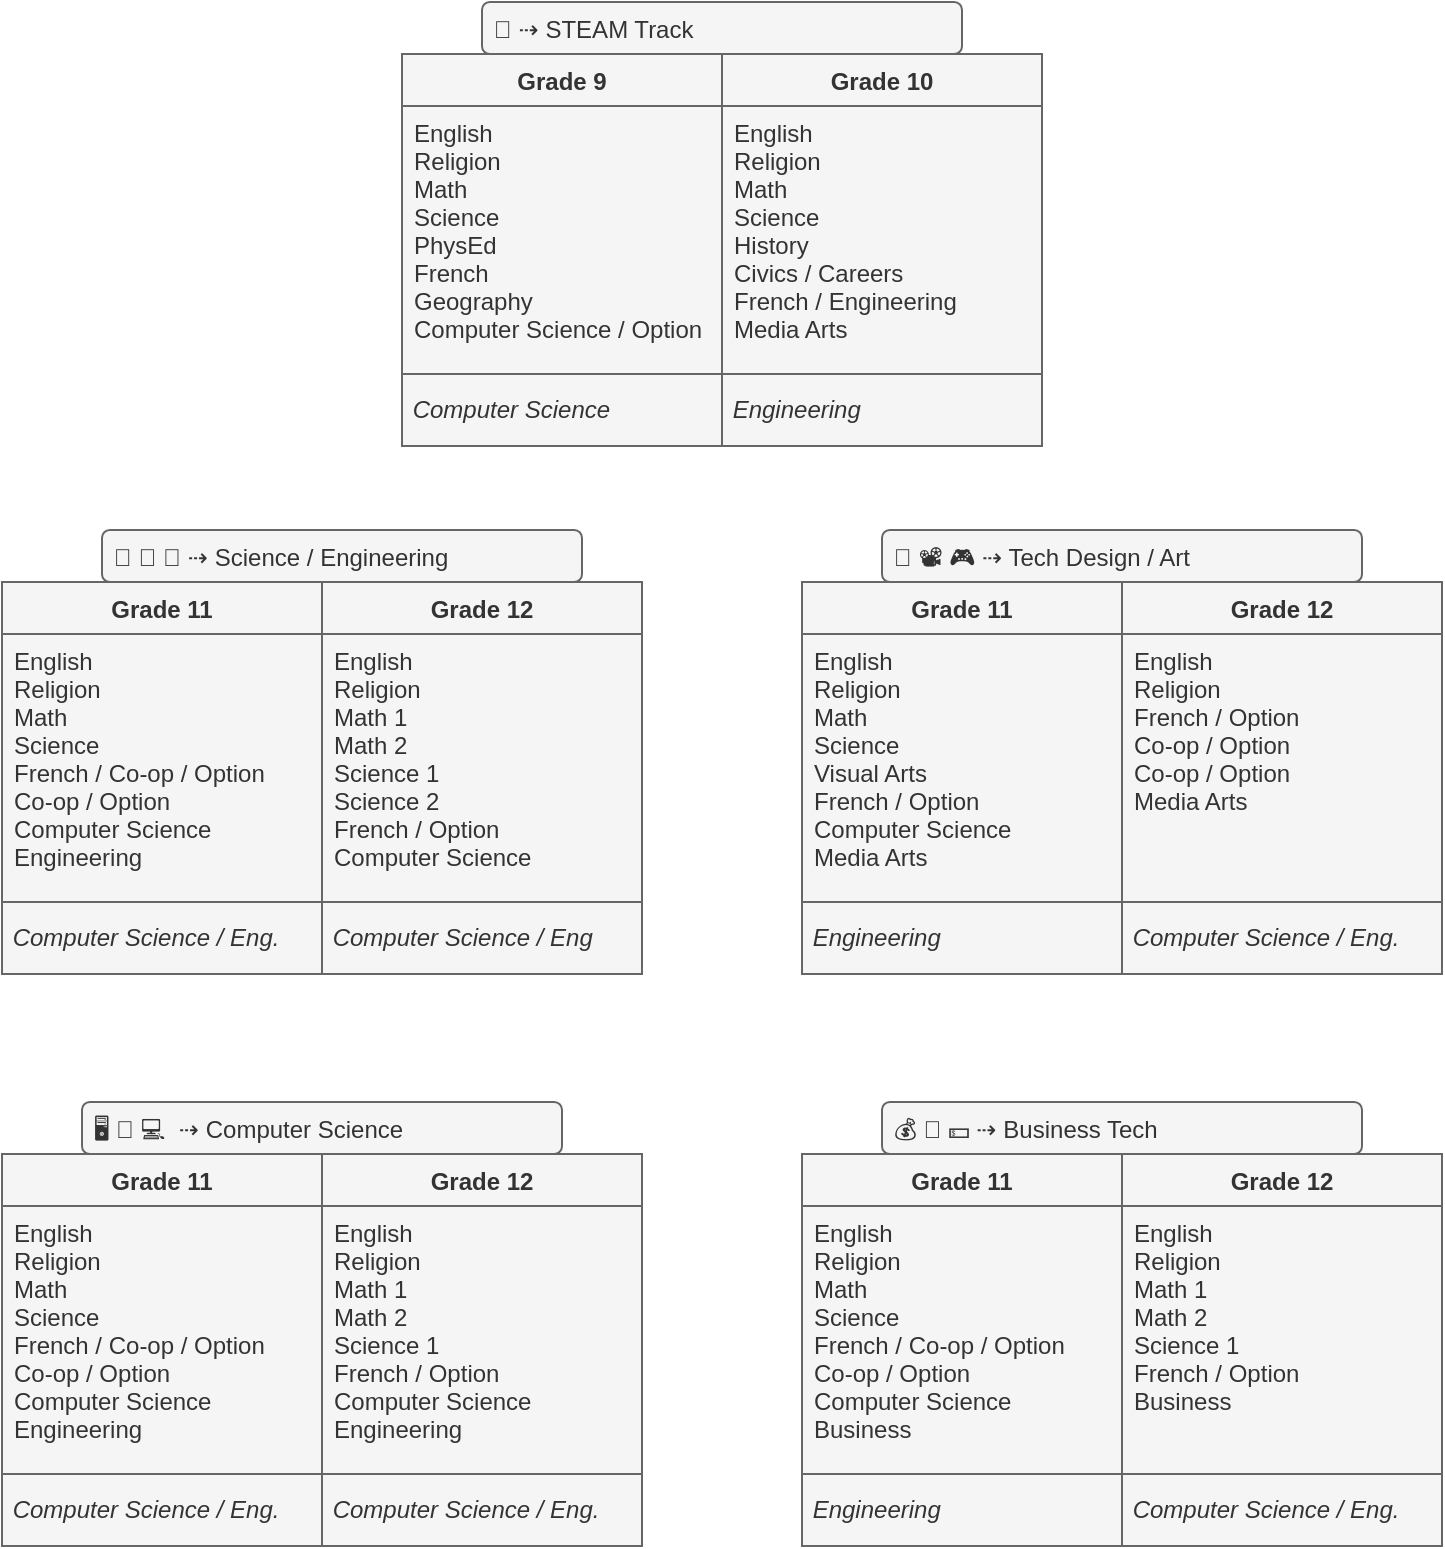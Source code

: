<mxfile>
    <diagram id="nop7J7Rvb9QtNTo36faY" name="Page-1">
        <mxGraphModel dx="485" dy="353" grid="1" gridSize="10" guides="1" tooltips="1" connect="1" arrows="1" fold="1" page="1" pageScale="1" pageWidth="827" pageHeight="1169" math="0" shadow="0">
            <root>
                <mxCell id="0"/>
                <mxCell id="1" parent="0"/>
                <mxCell id="2" value="Grade 9" style="swimlane;fontStyle=1;align=center;verticalAlign=top;childLayout=stackLayout;horizontal=1;startSize=26;horizontalStack=0;resizeParent=1;resizeParentMax=0;resizeLast=0;collapsible=1;marginBottom=0;fillColor=#f5f5f5;fontColor=#333333;strokeColor=#666666;" vertex="1" parent="1">
                    <mxGeometry x="240" y="36" width="160" height="160" as="geometry">
                        <mxRectangle x="40" y="40" width="80" height="26" as="alternateBounds"/>
                    </mxGeometry>
                </mxCell>
                <mxCell id="3" value="English&#10;Religion&#10;Math&#10;Science&#10;PhysEd&#10;French&#10;Geography&#10;Computer Science / Option" style="text;strokeColor=#666666;fillColor=#f5f5f5;align=left;verticalAlign=top;spacingLeft=4;spacingRight=4;overflow=hidden;rotatable=0;points=[[0,0.5],[1,0.5]];portConstraint=eastwest;fontColor=#333333;" vertex="1" parent="2">
                    <mxGeometry y="26" width="160" height="134" as="geometry"/>
                </mxCell>
                <mxCell id="10" value="Grade 11" style="swimlane;fontStyle=1;align=center;verticalAlign=top;childLayout=stackLayout;horizontal=1;startSize=26;horizontalStack=0;resizeParent=1;resizeParentMax=0;resizeLast=0;collapsible=1;marginBottom=0;fillColor=#f5f5f5;fontColor=#333333;strokeColor=#666666;" vertex="1" parent="1">
                    <mxGeometry x="40" y="300" width="160" height="160" as="geometry">
                        <mxRectangle x="40" y="40" width="80" height="26" as="alternateBounds"/>
                    </mxGeometry>
                </mxCell>
                <mxCell id="11" value="English&#10;Religion&#10;Math&#10;Science&#10;French / Co-op / Option&#10;Co-op / Option&#10;Computer Science&#10;Engineering" style="text;fillColor=#f5f5f5;align=left;verticalAlign=top;spacingLeft=4;spacingRight=4;overflow=hidden;rotatable=0;points=[[0,0.5],[1,0.5]];portConstraint=eastwest;fontColor=#333333;strokeColor=#666666;" vertex="1" parent="10">
                    <mxGeometry y="26" width="160" height="134" as="geometry"/>
                </mxCell>
                <mxCell id="14" value="Grade 12" style="swimlane;fontStyle=1;align=center;verticalAlign=top;childLayout=stackLayout;horizontal=1;startSize=26;horizontalStack=0;resizeParent=1;resizeParentMax=0;resizeLast=0;collapsible=1;marginBottom=0;fillColor=#f5f5f5;fontColor=#333333;strokeColor=#666666;" vertex="1" parent="1">
                    <mxGeometry x="200" y="300" width="160" height="160" as="geometry">
                        <mxRectangle x="40" y="40" width="80" height="26" as="alternateBounds"/>
                    </mxGeometry>
                </mxCell>
                <mxCell id="15" value="English&#10;Religion&#10;Math 1&#10;Math 2&#10;Science 1&#10;Science 2&#10;French / Option&#10;Computer Science" style="text;fillColor=#f5f5f5;align=left;verticalAlign=top;spacingLeft=4;spacingRight=4;overflow=hidden;rotatable=0;points=[[0,0.5],[1,0.5]];portConstraint=eastwest;fontColor=#333333;strokeColor=#666666;" vertex="1" parent="14">
                    <mxGeometry y="26" width="160" height="134" as="geometry"/>
                </mxCell>
                <mxCell id="20" value="&lt;i&gt;&amp;nbsp;Computer Science&lt;/i&gt;" style="html=1;align=left;fillColor=#f5f5f5;fontColor=#333333;strokeColor=#666666;" vertex="1" parent="1">
                    <mxGeometry x="240" y="196" width="160" height="36" as="geometry"/>
                </mxCell>
                <mxCell id="71" value="" style="edgeStyle=none;html=1;" edge="1" parent="1" source="22" target="11">
                    <mxGeometry relative="1" as="geometry"/>
                </mxCell>
                <mxCell id="22" value="&lt;i&gt;&amp;nbsp;Computer Science / Eng.&lt;/i&gt;" style="html=1;align=left;fillColor=#f5f5f5;fontColor=#333333;strokeColor=#666666;" vertex="1" parent="1">
                    <mxGeometry x="40" y="460" width="160" height="36" as="geometry"/>
                </mxCell>
                <mxCell id="23" value="&lt;i&gt;&amp;nbsp;Computer Science / Eng&lt;/i&gt;" style="html=1;align=left;fillColor=#f5f5f5;fontColor=#333333;strokeColor=#666666;" vertex="1" parent="1">
                    <mxGeometry x="200" y="460" width="160" height="36" as="geometry"/>
                </mxCell>
                <mxCell id="24" value="Grade 11" style="swimlane;fontStyle=1;align=center;verticalAlign=top;childLayout=stackLayout;horizontal=1;startSize=26;horizontalStack=0;resizeParent=1;resizeParentMax=0;resizeLast=0;collapsible=1;marginBottom=0;fillColor=#f5f5f5;fontColor=#333333;strokeColor=#666666;" vertex="1" parent="1">
                    <mxGeometry x="440" y="300" width="160" height="160" as="geometry">
                        <mxRectangle x="40" y="40" width="80" height="26" as="alternateBounds"/>
                    </mxGeometry>
                </mxCell>
                <mxCell id="25" value="English&#10;Religion&#10;Math&#10;Science&#10;Visual Arts&#10;French / Option&#10;Computer Science&#10;Media Arts" style="text;fillColor=#f5f5f5;align=left;verticalAlign=top;spacingLeft=4;spacingRight=4;overflow=hidden;rotatable=0;points=[[0,0.5],[1,0.5]];portConstraint=eastwest;fontColor=#333333;strokeColor=#666666;" vertex="1" parent="24">
                    <mxGeometry y="26" width="160" height="134" as="geometry"/>
                </mxCell>
                <mxCell id="28" value="Grade 12" style="swimlane;fontStyle=1;align=center;verticalAlign=top;childLayout=stackLayout;horizontal=1;startSize=26;horizontalStack=0;resizeParent=1;resizeParentMax=0;resizeLast=0;collapsible=1;marginBottom=0;fillColor=#f5f5f5;fontColor=#333333;strokeColor=#666666;" vertex="1" parent="1">
                    <mxGeometry x="600" y="300" width="160" height="160" as="geometry">
                        <mxRectangle x="40" y="40" width="80" height="26" as="alternateBounds"/>
                    </mxGeometry>
                </mxCell>
                <mxCell id="29" value="English&#10;Religion&#10;French / Option&#10;Co-op / Option&#10;Co-op / Option&#10;Media Arts&#10;" style="text;fillColor=#f5f5f5;align=left;verticalAlign=top;spacingLeft=4;spacingRight=4;overflow=hidden;rotatable=0;points=[[0,0.5],[1,0.5]];portConstraint=eastwest;fontColor=#333333;strokeColor=#666666;" vertex="1" parent="28">
                    <mxGeometry y="26" width="160" height="134" as="geometry"/>
                </mxCell>
                <mxCell id="32" value="&lt;i&gt;&amp;nbsp;Engineering&lt;/i&gt;" style="html=1;align=left;fillColor=#f5f5f5;fontColor=#333333;strokeColor=#666666;" vertex="1" parent="1">
                    <mxGeometry x="440" y="460" width="160" height="36" as="geometry"/>
                </mxCell>
                <mxCell id="33" value="&lt;i&gt;&amp;nbsp;Computer Science / Eng.&lt;/i&gt;" style="html=1;align=left;fillColor=#f5f5f5;fontColor=#333333;strokeColor=#666666;" vertex="1" parent="1">
                    <mxGeometry x="600" y="460" width="160" height="36" as="geometry"/>
                </mxCell>
                <mxCell id="36" value="Grade 11" style="swimlane;fontStyle=1;align=center;verticalAlign=top;childLayout=stackLayout;horizontal=1;startSize=26;horizontalStack=0;resizeParent=1;resizeParentMax=0;resizeLast=0;collapsible=1;marginBottom=0;fillColor=#f5f5f5;fontColor=#333333;strokeColor=#666666;" vertex="1" parent="1">
                    <mxGeometry x="40" y="586" width="160" height="160" as="geometry">
                        <mxRectangle x="40" y="40" width="80" height="26" as="alternateBounds"/>
                    </mxGeometry>
                </mxCell>
                <mxCell id="37" value="English&#10;Religion&#10;Math&#10;Science&#10;French / Co-op / Option&#10;Co-op / Option&#10;Computer Science&#10;Engineering" style="text;strokeColor=#666666;fillColor=#f5f5f5;align=left;verticalAlign=top;spacingLeft=4;spacingRight=4;overflow=hidden;rotatable=0;points=[[0,0.5],[1,0.5]];portConstraint=eastwest;fontColor=#333333;" vertex="1" parent="36">
                    <mxGeometry y="26" width="160" height="134" as="geometry"/>
                </mxCell>
                <mxCell id="40" value="Grade 12" style="swimlane;fontStyle=1;align=center;verticalAlign=top;childLayout=stackLayout;horizontal=1;startSize=26;horizontalStack=0;resizeParent=1;resizeParentMax=0;resizeLast=0;collapsible=1;marginBottom=0;fillColor=#f5f5f5;fontColor=#333333;strokeColor=#666666;" vertex="1" parent="1">
                    <mxGeometry x="200" y="586" width="160" height="160" as="geometry">
                        <mxRectangle x="40" y="40" width="80" height="26" as="alternateBounds"/>
                    </mxGeometry>
                </mxCell>
                <mxCell id="41" value="English&#10;Religion&#10;Math 1&#10;Math 2&#10;Science 1&#10;French / Option&#10;Computer Science&#10;Engineering" style="text;strokeColor=#666666;fillColor=#f5f5f5;align=left;verticalAlign=top;spacingLeft=4;spacingRight=4;overflow=hidden;rotatable=0;points=[[0,0.5],[1,0.5]];portConstraint=eastwest;fontColor=#333333;" vertex="1" parent="40">
                    <mxGeometry y="26" width="160" height="134" as="geometry"/>
                </mxCell>
                <mxCell id="44" value="&lt;i&gt;&amp;nbsp;Computer Science / Eng.&lt;/i&gt;" style="html=1;align=left;fillColor=#f5f5f5;fontColor=#333333;strokeColor=#666666;" vertex="1" parent="1">
                    <mxGeometry x="40" y="746" width="160" height="36" as="geometry"/>
                </mxCell>
                <mxCell id="45" value="&lt;i&gt;&amp;nbsp;Computer Science / Eng.&lt;/i&gt;" style="html=1;align=left;fillColor=#f5f5f5;fontColor=#333333;strokeColor=#666666;" vertex="1" parent="1">
                    <mxGeometry x="200" y="746" width="160" height="36" as="geometry"/>
                </mxCell>
                <mxCell id="47" value="Grade 11" style="swimlane;fontStyle=1;align=center;verticalAlign=top;childLayout=stackLayout;horizontal=1;startSize=26;horizontalStack=0;resizeParent=1;resizeParentMax=0;resizeLast=0;collapsible=1;marginBottom=0;fillColor=#f5f5f5;fontColor=#333333;strokeColor=#666666;" vertex="1" parent="1">
                    <mxGeometry x="440" y="586" width="160" height="160" as="geometry">
                        <mxRectangle x="40" y="40" width="80" height="26" as="alternateBounds"/>
                    </mxGeometry>
                </mxCell>
                <mxCell id="48" value="English&#10;Religion&#10;Math&#10;Science&#10;French / Co-op / Option&#10;Co-op / Option&#10;Computer Science&#10;Business" style="text;strokeColor=#666666;fillColor=#f5f5f5;align=left;verticalAlign=top;spacingLeft=4;spacingRight=4;overflow=hidden;rotatable=0;points=[[0,0.5],[1,0.5]];portConstraint=eastwest;fontColor=#333333;" vertex="1" parent="47">
                    <mxGeometry y="26" width="160" height="134" as="geometry"/>
                </mxCell>
                <mxCell id="51" value="Grade 12" style="swimlane;fontStyle=1;align=center;verticalAlign=top;childLayout=stackLayout;horizontal=1;startSize=26;horizontalStack=0;resizeParent=1;resizeParentMax=0;resizeLast=0;collapsible=1;marginBottom=0;fillColor=#f5f5f5;fontColor=#333333;strokeColor=#666666;" vertex="1" parent="1">
                    <mxGeometry x="600" y="586" width="160" height="160" as="geometry">
                        <mxRectangle x="40" y="40" width="80" height="26" as="alternateBounds"/>
                    </mxGeometry>
                </mxCell>
                <mxCell id="52" value="English&#10;Religion&#10;Math 1&#10;Math 2&#10;Science 1&#10;French / Option&#10;Business" style="text;strokeColor=#666666;fillColor=#f5f5f5;align=left;verticalAlign=top;spacingLeft=4;spacingRight=4;overflow=hidden;rotatable=0;points=[[0,0.5],[1,0.5]];portConstraint=eastwest;fontColor=#333333;" vertex="1" parent="51">
                    <mxGeometry y="26" width="160" height="134" as="geometry"/>
                </mxCell>
                <mxCell id="55" value="&lt;i&gt;&amp;nbsp;Engineering&lt;/i&gt;" style="html=1;align=left;fillColor=#f5f5f5;fontColor=#333333;strokeColor=#666666;" vertex="1" parent="1">
                    <mxGeometry x="440" y="746" width="160" height="36" as="geometry"/>
                </mxCell>
                <mxCell id="56" value="&lt;i&gt;&amp;nbsp;Computer Science / Eng.&lt;/i&gt;" style="html=1;align=left;fillColor=#f5f5f5;fontColor=#333333;strokeColor=#666666;" vertex="1" parent="1">
                    <mxGeometry x="600" y="746" width="160" height="36" as="geometry"/>
                </mxCell>
                <mxCell id="58" value="Grade 10" style="swimlane;fontStyle=1;align=center;verticalAlign=top;childLayout=stackLayout;horizontal=1;startSize=26;horizontalStack=0;resizeParent=1;resizeParentMax=0;resizeLast=0;collapsible=1;marginBottom=0;fillColor=#f5f5f5;fontColor=#333333;strokeColor=#666666;" vertex="1" parent="1">
                    <mxGeometry x="400" y="36" width="160" height="160" as="geometry">
                        <mxRectangle x="40" y="40" width="80" height="26" as="alternateBounds"/>
                    </mxGeometry>
                </mxCell>
                <mxCell id="59" value="English&#10;Religion&#10;Math&#10;Science&#10;History&#10;Civics / Careers&#10;French / Engineering&#10;Media Arts" style="text;strokeColor=#666666;fillColor=#f5f5f5;align=left;verticalAlign=top;spacingLeft=4;spacingRight=4;overflow=hidden;rotatable=0;points=[[0,0.5],[1,0.5]];portConstraint=eastwest;fontColor=#333333;" vertex="1" parent="58">
                    <mxGeometry y="26" width="160" height="134" as="geometry"/>
                </mxCell>
                <mxCell id="62" value="&lt;i&gt;&amp;nbsp;Engineering&lt;/i&gt;" style="html=1;align=left;fillColor=#f5f5f5;fontColor=#333333;strokeColor=#666666;" vertex="1" parent="1">
                    <mxGeometry x="400" y="196" width="160" height="36" as="geometry"/>
                </mxCell>
                <mxCell id="64" value="🥷 ⇢ STEAM Track" style="text;strokeColor=#666666;fillColor=#f5f5f5;align=left;verticalAlign=top;spacingLeft=4;spacingRight=4;overflow=hidden;rotatable=0;points=[[0,0.5],[1,0.5]];portConstraint=eastwest;fontColor=#333333;rounded=1;" vertex="1" parent="1">
                    <mxGeometry x="280" y="10" width="240" height="26" as="geometry"/>
                </mxCell>
                <mxCell id="66" value="🔬 🧪 🧫 ⇢ Science / Engineering" style="text;strokeColor=#666666;fillColor=#f5f5f5;align=left;verticalAlign=top;spacingLeft=4;spacingRight=4;overflow=hidden;rotatable=0;points=[[0,0.5],[1,0.5]];portConstraint=eastwest;fontColor=#333333;rounded=1;" vertex="1" parent="1">
                    <mxGeometry x="90" y="274" width="240" height="26" as="geometry"/>
                </mxCell>
                <mxCell id="67" value="🎨 📽 🎮 ⇢ Tech Design / Art" style="text;strokeColor=#666666;fillColor=#f5f5f5;align=left;verticalAlign=top;spacingLeft=4;spacingRight=4;overflow=hidden;rotatable=0;points=[[0,0.5],[1,0.5]];portConstraint=eastwest;fontColor=#333333;rounded=1;" vertex="1" parent="1">
                    <mxGeometry x="480" y="274" width="240" height="26" as="geometry"/>
                </mxCell>
                <mxCell id="69" value="🖥️ 💾 💻  ⇢ Computer Science" style="text;strokeColor=#666666;fillColor=#f5f5f5;align=left;verticalAlign=top;spacingLeft=4;spacingRight=4;overflow=hidden;rotatable=0;points=[[0,0.5],[1,0.5]];portConstraint=eastwest;fontColor=#333333;rounded=1;" vertex="1" parent="1">
                    <mxGeometry x="80" y="560" width="240" height="26" as="geometry"/>
                </mxCell>
                <mxCell id="70" value="💰 🧾 💵 ⇢ Business Tech" style="text;strokeColor=#666666;fillColor=#f5f5f5;align=left;verticalAlign=top;spacingLeft=4;spacingRight=4;overflow=hidden;rotatable=0;points=[[0,0.5],[1,0.5]];portConstraint=eastwest;fontColor=#333333;rounded=1;" vertex="1" parent="1">
                    <mxGeometry x="480" y="560" width="240" height="26" as="geometry"/>
                </mxCell>
            </root>
        </mxGraphModel>
    </diagram>
</mxfile>